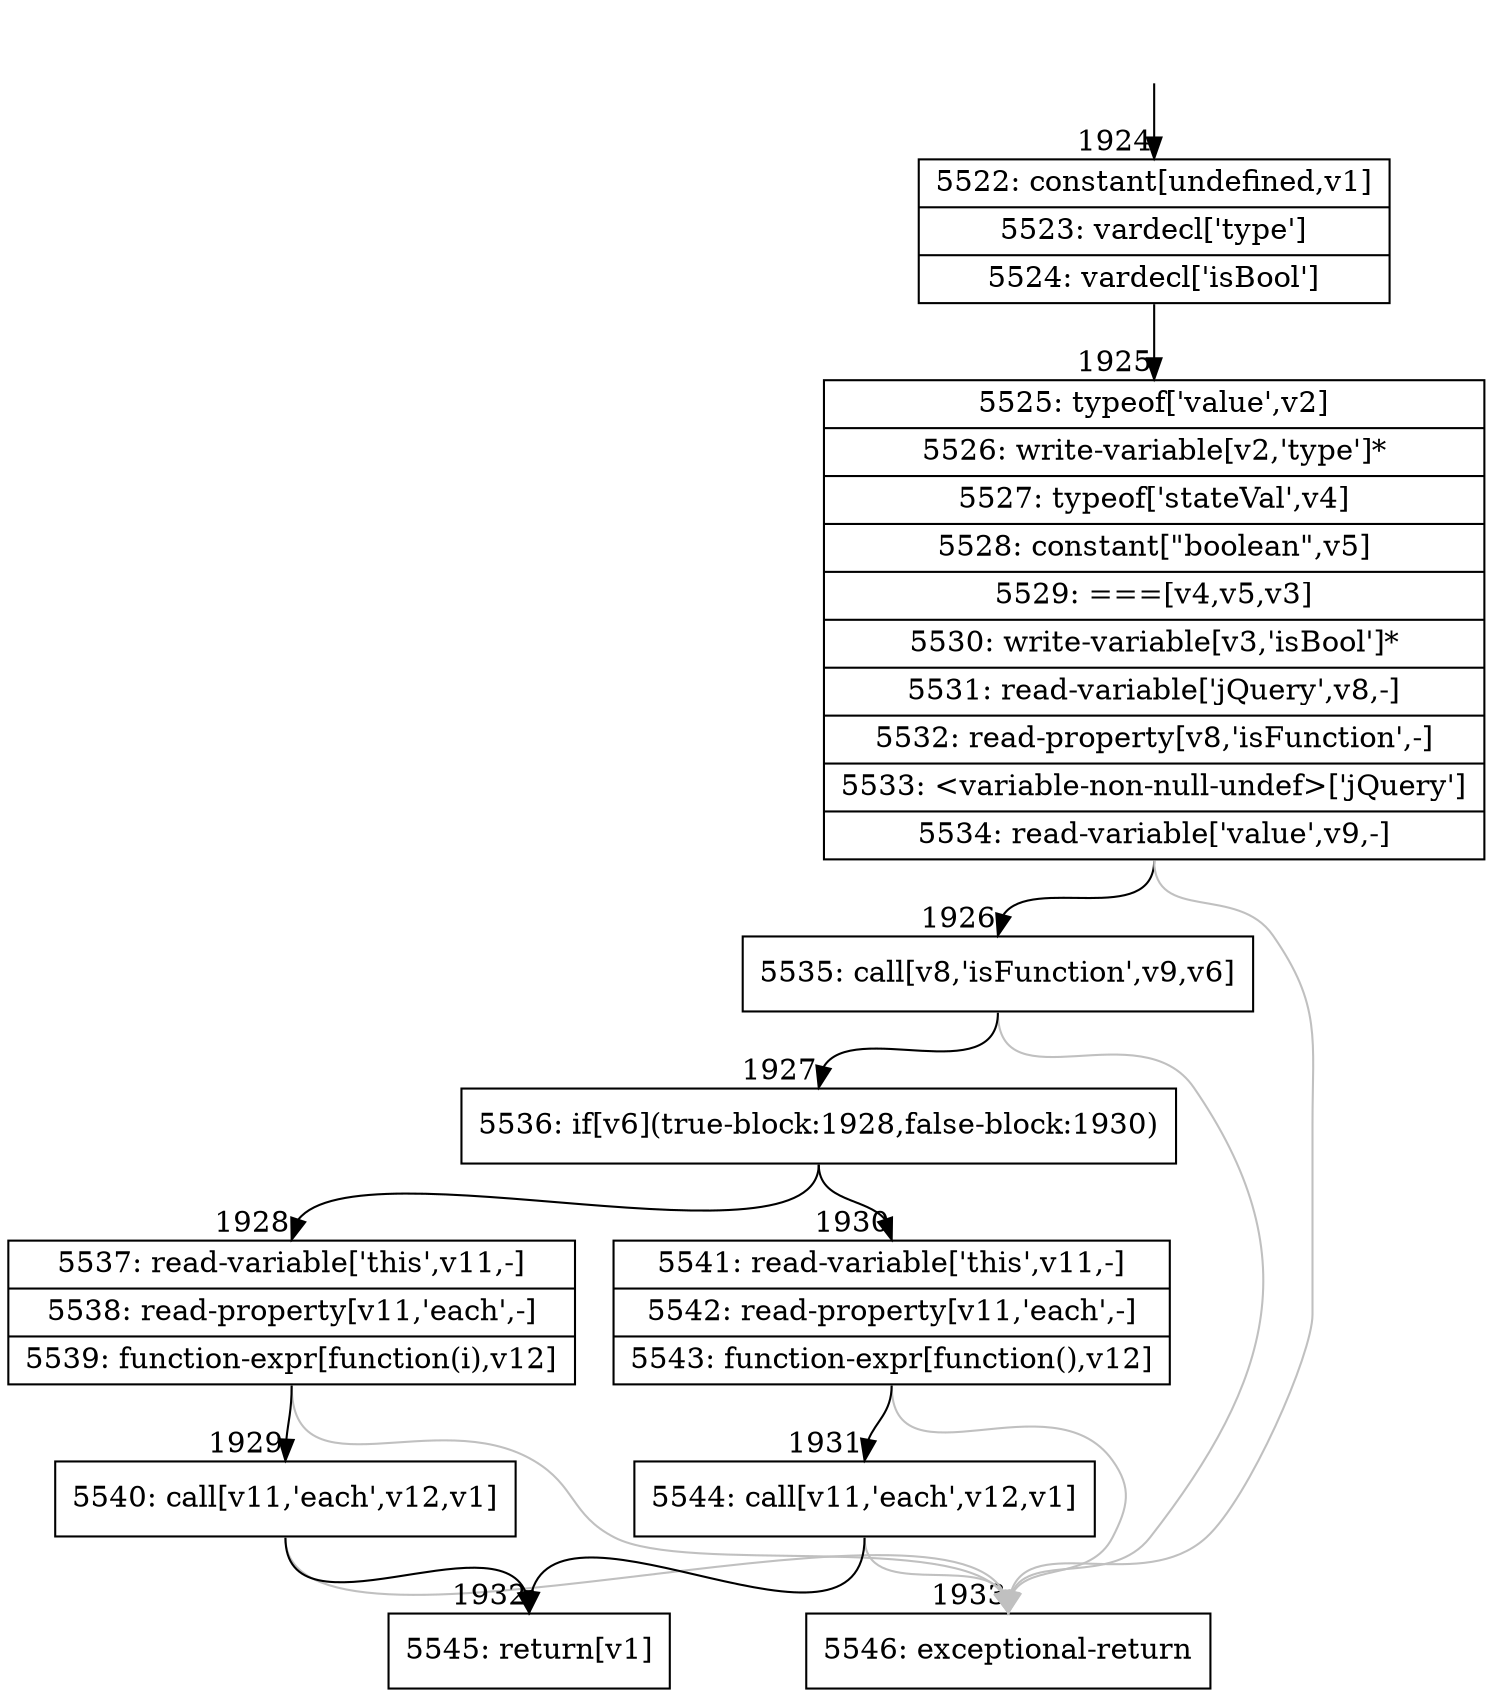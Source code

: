 digraph {
rankdir="TD"
BB_entry133[shape=none,label=""];
BB_entry133 -> BB1924 [tailport=s, headport=n, headlabel="    1924"]
BB1924 [shape=record label="{5522: constant[undefined,v1]|5523: vardecl['type']|5524: vardecl['isBool']}" ] 
BB1924 -> BB1925 [tailport=s, headport=n, headlabel="      1925"]
BB1925 [shape=record label="{5525: typeof['value',v2]|5526: write-variable[v2,'type']*|5527: typeof['stateVal',v4]|5528: constant[\"boolean\",v5]|5529: ===[v4,v5,v3]|5530: write-variable[v3,'isBool']*|5531: read-variable['jQuery',v8,-]|5532: read-property[v8,'isFunction',-]|5533: \<variable-non-null-undef\>['jQuery']|5534: read-variable['value',v9,-]}" ] 
BB1925 -> BB1926 [tailport=s, headport=n, headlabel="      1926"]
BB1925 -> BB1933 [tailport=s, headport=n, color=gray, headlabel="      1933"]
BB1926 [shape=record label="{5535: call[v8,'isFunction',v9,v6]}" ] 
BB1926 -> BB1927 [tailport=s, headport=n, headlabel="      1927"]
BB1926 -> BB1933 [tailport=s, headport=n, color=gray]
BB1927 [shape=record label="{5536: if[v6](true-block:1928,false-block:1930)}" ] 
BB1927 -> BB1928 [tailport=s, headport=n, headlabel="      1928"]
BB1927 -> BB1930 [tailport=s, headport=n, headlabel="      1930"]
BB1928 [shape=record label="{5537: read-variable['this',v11,-]|5538: read-property[v11,'each',-]|5539: function-expr[function(i),v12]}" ] 
BB1928 -> BB1929 [tailport=s, headport=n, headlabel="      1929"]
BB1928 -> BB1933 [tailport=s, headport=n, color=gray]
BB1929 [shape=record label="{5540: call[v11,'each',v12,v1]}" ] 
BB1929 -> BB1932 [tailport=s, headport=n, headlabel="      1932"]
BB1929 -> BB1933 [tailport=s, headport=n, color=gray]
BB1930 [shape=record label="{5541: read-variable['this',v11,-]|5542: read-property[v11,'each',-]|5543: function-expr[function(),v12]}" ] 
BB1930 -> BB1931 [tailport=s, headport=n, headlabel="      1931"]
BB1930 -> BB1933 [tailport=s, headport=n, color=gray]
BB1931 [shape=record label="{5544: call[v11,'each',v12,v1]}" ] 
BB1931 -> BB1932 [tailport=s, headport=n]
BB1931 -> BB1933 [tailport=s, headport=n, color=gray]
BB1932 [shape=record label="{5545: return[v1]}" ] 
BB1933 [shape=record label="{5546: exceptional-return}" ] 
}
